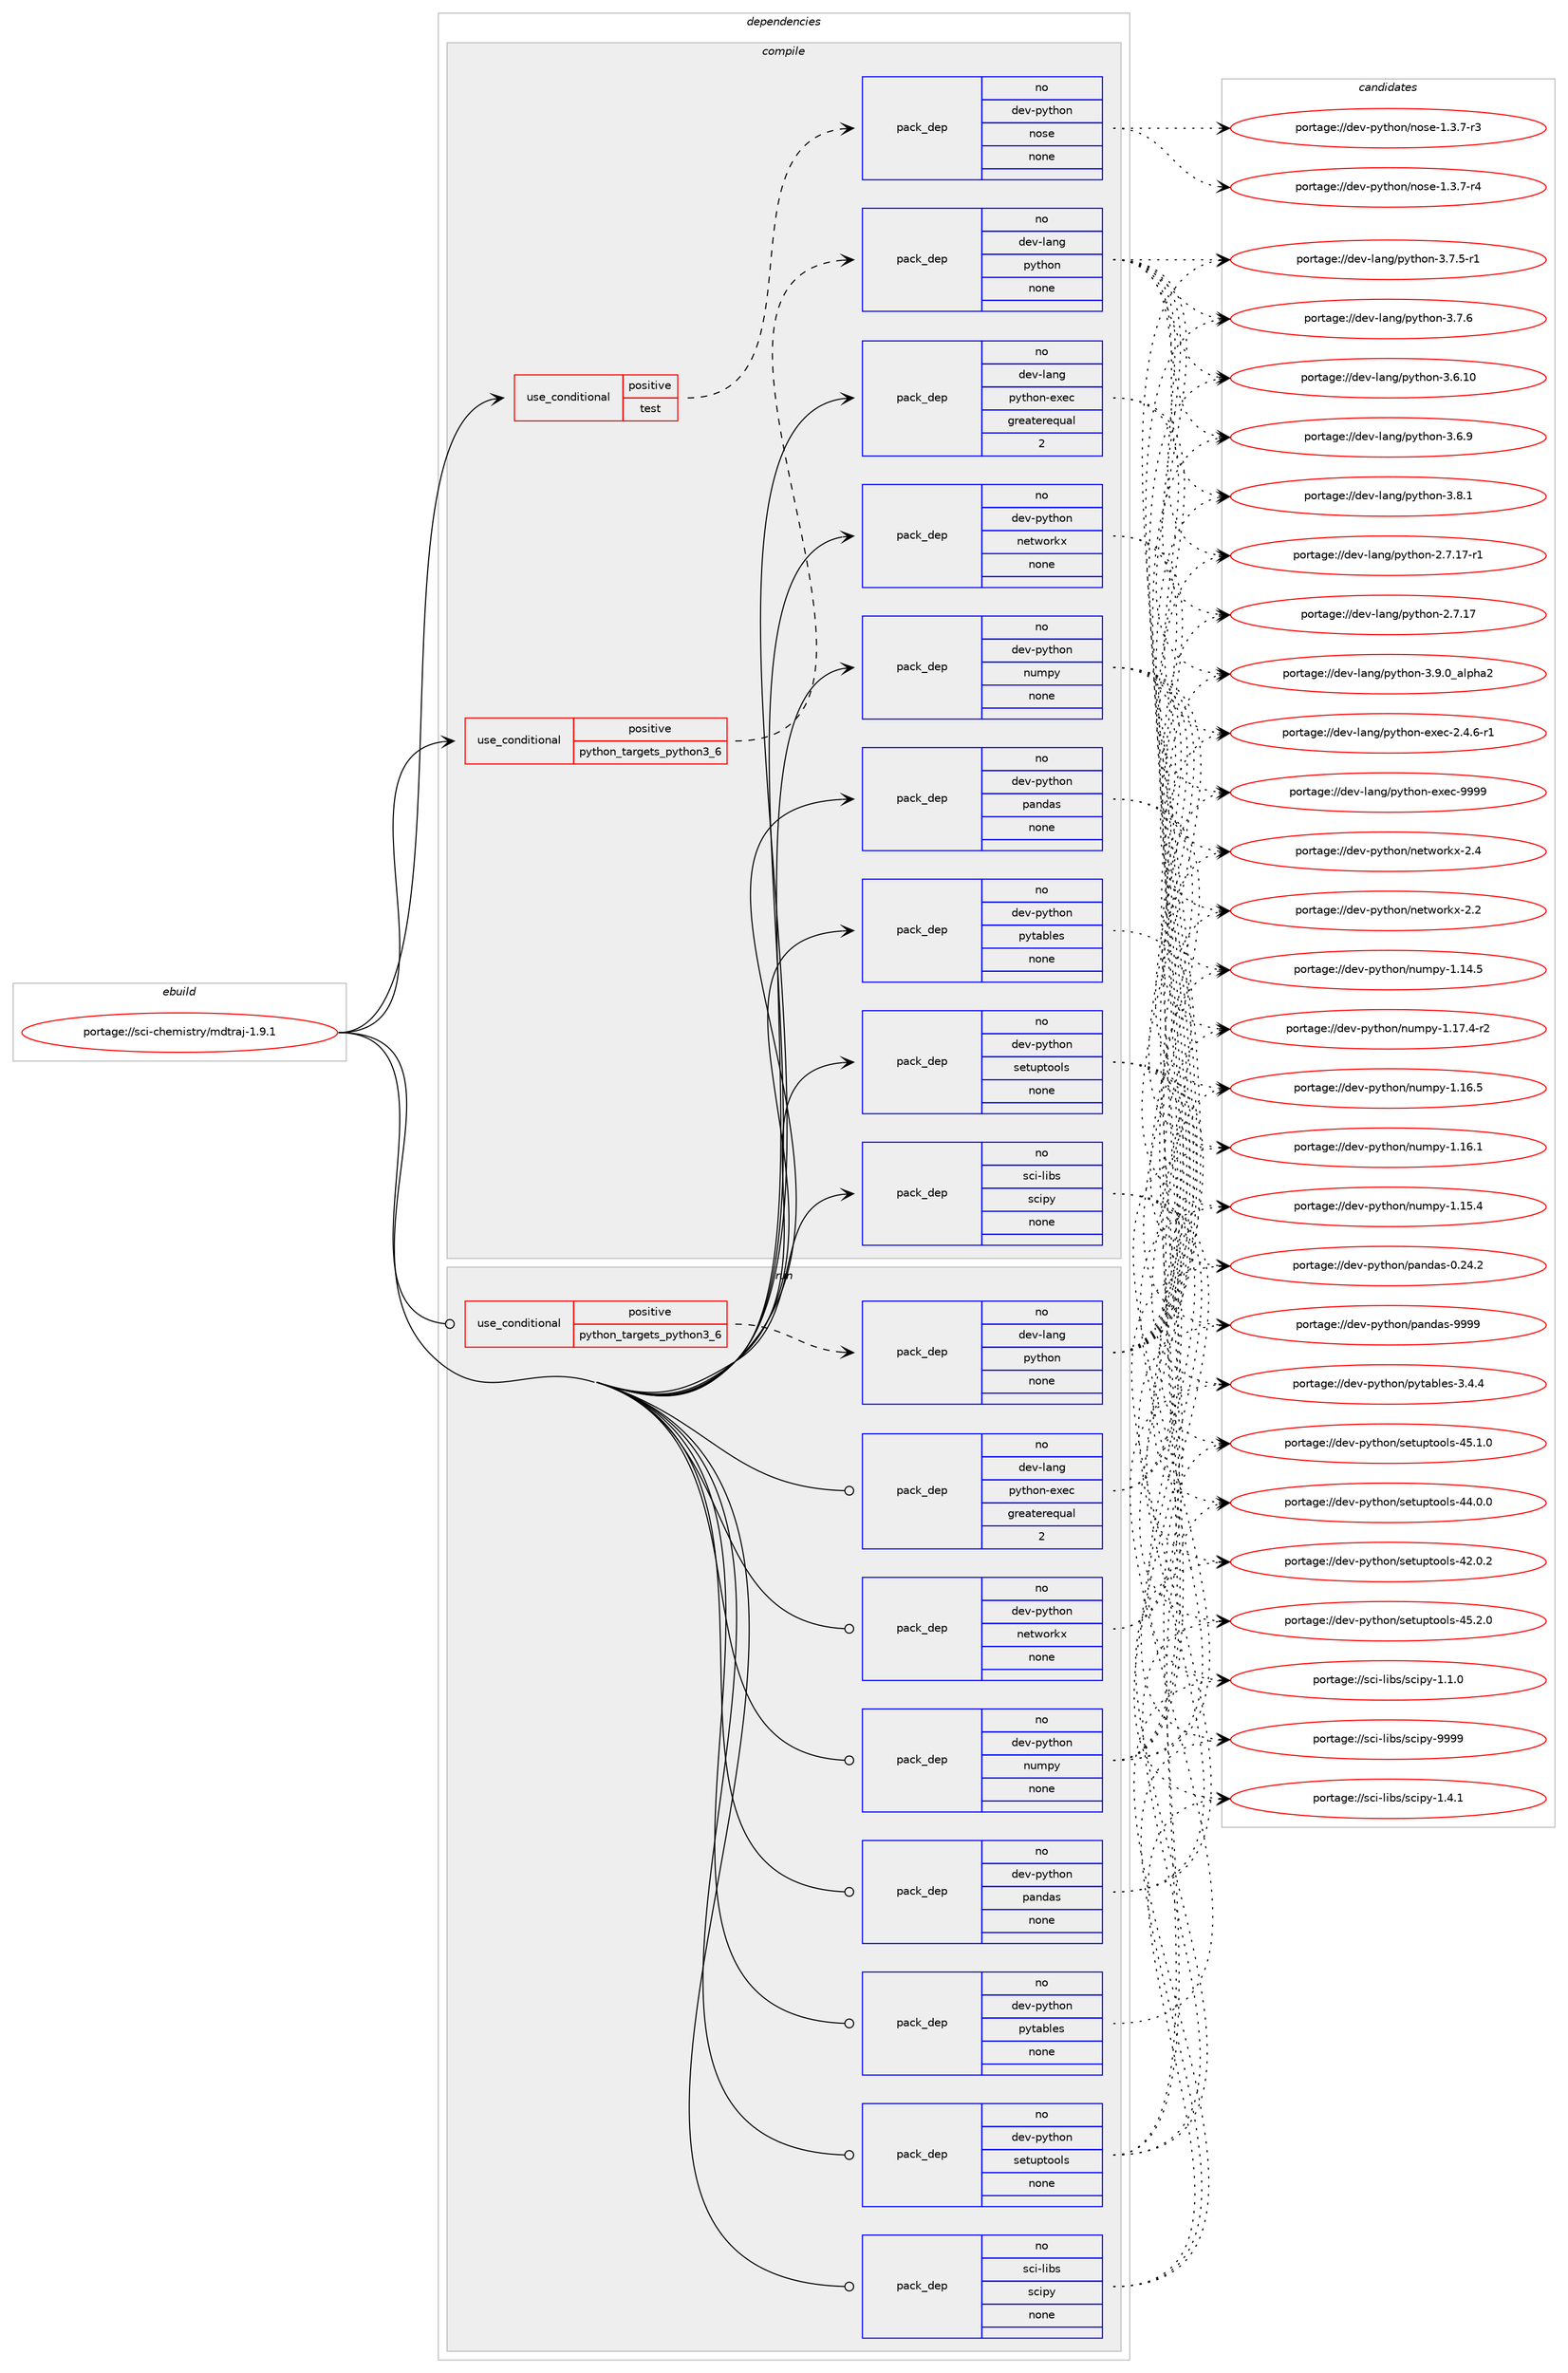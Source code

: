 digraph prolog {

# *************
# Graph options
# *************

newrank=true;
concentrate=true;
compound=true;
graph [rankdir=LR,fontname=Helvetica,fontsize=10,ranksep=1.5];#, ranksep=2.5, nodesep=0.2];
edge  [arrowhead=vee];
node  [fontname=Helvetica,fontsize=10];

# **********
# The ebuild
# **********

subgraph cluster_leftcol {
color=gray;
rank=same;
label=<<i>ebuild</i>>;
id [label="portage://sci-chemistry/mdtraj-1.9.1", color=red, width=4, href="../sci-chemistry/mdtraj-1.9.1.svg"];
}

# ****************
# The dependencies
# ****************

subgraph cluster_midcol {
color=gray;
label=<<i>dependencies</i>>;
subgraph cluster_compile {
fillcolor="#eeeeee";
style=filled;
label=<<i>compile</i>>;
subgraph cond20148 {
dependency99699 [label=<<TABLE BORDER="0" CELLBORDER="1" CELLSPACING="0" CELLPADDING="4"><TR><TD ROWSPAN="3" CELLPADDING="10">use_conditional</TD></TR><TR><TD>positive</TD></TR><TR><TD>python_targets_python3_6</TD></TR></TABLE>>, shape=none, color=red];
subgraph pack77861 {
dependency99700 [label=<<TABLE BORDER="0" CELLBORDER="1" CELLSPACING="0" CELLPADDING="4" WIDTH="220"><TR><TD ROWSPAN="6" CELLPADDING="30">pack_dep</TD></TR><TR><TD WIDTH="110">no</TD></TR><TR><TD>dev-lang</TD></TR><TR><TD>python</TD></TR><TR><TD>none</TD></TR><TR><TD></TD></TR></TABLE>>, shape=none, color=blue];
}
dependency99699:e -> dependency99700:w [weight=20,style="dashed",arrowhead="vee"];
}
id:e -> dependency99699:w [weight=20,style="solid",arrowhead="vee"];
subgraph cond20149 {
dependency99701 [label=<<TABLE BORDER="0" CELLBORDER="1" CELLSPACING="0" CELLPADDING="4"><TR><TD ROWSPAN="3" CELLPADDING="10">use_conditional</TD></TR><TR><TD>positive</TD></TR><TR><TD>test</TD></TR></TABLE>>, shape=none, color=red];
subgraph pack77862 {
dependency99702 [label=<<TABLE BORDER="0" CELLBORDER="1" CELLSPACING="0" CELLPADDING="4" WIDTH="220"><TR><TD ROWSPAN="6" CELLPADDING="30">pack_dep</TD></TR><TR><TD WIDTH="110">no</TD></TR><TR><TD>dev-python</TD></TR><TR><TD>nose</TD></TR><TR><TD>none</TD></TR><TR><TD></TD></TR></TABLE>>, shape=none, color=blue];
}
dependency99701:e -> dependency99702:w [weight=20,style="dashed",arrowhead="vee"];
}
id:e -> dependency99701:w [weight=20,style="solid",arrowhead="vee"];
subgraph pack77863 {
dependency99703 [label=<<TABLE BORDER="0" CELLBORDER="1" CELLSPACING="0" CELLPADDING="4" WIDTH="220"><TR><TD ROWSPAN="6" CELLPADDING="30">pack_dep</TD></TR><TR><TD WIDTH="110">no</TD></TR><TR><TD>dev-lang</TD></TR><TR><TD>python-exec</TD></TR><TR><TD>greaterequal</TD></TR><TR><TD>2</TD></TR></TABLE>>, shape=none, color=blue];
}
id:e -> dependency99703:w [weight=20,style="solid",arrowhead="vee"];
subgraph pack77864 {
dependency99704 [label=<<TABLE BORDER="0" CELLBORDER="1" CELLSPACING="0" CELLPADDING="4" WIDTH="220"><TR><TD ROWSPAN="6" CELLPADDING="30">pack_dep</TD></TR><TR><TD WIDTH="110">no</TD></TR><TR><TD>dev-python</TD></TR><TR><TD>networkx</TD></TR><TR><TD>none</TD></TR><TR><TD></TD></TR></TABLE>>, shape=none, color=blue];
}
id:e -> dependency99704:w [weight=20,style="solid",arrowhead="vee"];
subgraph pack77865 {
dependency99705 [label=<<TABLE BORDER="0" CELLBORDER="1" CELLSPACING="0" CELLPADDING="4" WIDTH="220"><TR><TD ROWSPAN="6" CELLPADDING="30">pack_dep</TD></TR><TR><TD WIDTH="110">no</TD></TR><TR><TD>dev-python</TD></TR><TR><TD>numpy</TD></TR><TR><TD>none</TD></TR><TR><TD></TD></TR></TABLE>>, shape=none, color=blue];
}
id:e -> dependency99705:w [weight=20,style="solid",arrowhead="vee"];
subgraph pack77866 {
dependency99706 [label=<<TABLE BORDER="0" CELLBORDER="1" CELLSPACING="0" CELLPADDING="4" WIDTH="220"><TR><TD ROWSPAN="6" CELLPADDING="30">pack_dep</TD></TR><TR><TD WIDTH="110">no</TD></TR><TR><TD>dev-python</TD></TR><TR><TD>pandas</TD></TR><TR><TD>none</TD></TR><TR><TD></TD></TR></TABLE>>, shape=none, color=blue];
}
id:e -> dependency99706:w [weight=20,style="solid",arrowhead="vee"];
subgraph pack77867 {
dependency99707 [label=<<TABLE BORDER="0" CELLBORDER="1" CELLSPACING="0" CELLPADDING="4" WIDTH="220"><TR><TD ROWSPAN="6" CELLPADDING="30">pack_dep</TD></TR><TR><TD WIDTH="110">no</TD></TR><TR><TD>dev-python</TD></TR><TR><TD>pytables</TD></TR><TR><TD>none</TD></TR><TR><TD></TD></TR></TABLE>>, shape=none, color=blue];
}
id:e -> dependency99707:w [weight=20,style="solid",arrowhead="vee"];
subgraph pack77868 {
dependency99708 [label=<<TABLE BORDER="0" CELLBORDER="1" CELLSPACING="0" CELLPADDING="4" WIDTH="220"><TR><TD ROWSPAN="6" CELLPADDING="30">pack_dep</TD></TR><TR><TD WIDTH="110">no</TD></TR><TR><TD>dev-python</TD></TR><TR><TD>setuptools</TD></TR><TR><TD>none</TD></TR><TR><TD></TD></TR></TABLE>>, shape=none, color=blue];
}
id:e -> dependency99708:w [weight=20,style="solid",arrowhead="vee"];
subgraph pack77869 {
dependency99709 [label=<<TABLE BORDER="0" CELLBORDER="1" CELLSPACING="0" CELLPADDING="4" WIDTH="220"><TR><TD ROWSPAN="6" CELLPADDING="30">pack_dep</TD></TR><TR><TD WIDTH="110">no</TD></TR><TR><TD>sci-libs</TD></TR><TR><TD>scipy</TD></TR><TR><TD>none</TD></TR><TR><TD></TD></TR></TABLE>>, shape=none, color=blue];
}
id:e -> dependency99709:w [weight=20,style="solid",arrowhead="vee"];
}
subgraph cluster_compileandrun {
fillcolor="#eeeeee";
style=filled;
label=<<i>compile and run</i>>;
}
subgraph cluster_run {
fillcolor="#eeeeee";
style=filled;
label=<<i>run</i>>;
subgraph cond20150 {
dependency99710 [label=<<TABLE BORDER="0" CELLBORDER="1" CELLSPACING="0" CELLPADDING="4"><TR><TD ROWSPAN="3" CELLPADDING="10">use_conditional</TD></TR><TR><TD>positive</TD></TR><TR><TD>python_targets_python3_6</TD></TR></TABLE>>, shape=none, color=red];
subgraph pack77870 {
dependency99711 [label=<<TABLE BORDER="0" CELLBORDER="1" CELLSPACING="0" CELLPADDING="4" WIDTH="220"><TR><TD ROWSPAN="6" CELLPADDING="30">pack_dep</TD></TR><TR><TD WIDTH="110">no</TD></TR><TR><TD>dev-lang</TD></TR><TR><TD>python</TD></TR><TR><TD>none</TD></TR><TR><TD></TD></TR></TABLE>>, shape=none, color=blue];
}
dependency99710:e -> dependency99711:w [weight=20,style="dashed",arrowhead="vee"];
}
id:e -> dependency99710:w [weight=20,style="solid",arrowhead="odot"];
subgraph pack77871 {
dependency99712 [label=<<TABLE BORDER="0" CELLBORDER="1" CELLSPACING="0" CELLPADDING="4" WIDTH="220"><TR><TD ROWSPAN="6" CELLPADDING="30">pack_dep</TD></TR><TR><TD WIDTH="110">no</TD></TR><TR><TD>dev-lang</TD></TR><TR><TD>python-exec</TD></TR><TR><TD>greaterequal</TD></TR><TR><TD>2</TD></TR></TABLE>>, shape=none, color=blue];
}
id:e -> dependency99712:w [weight=20,style="solid",arrowhead="odot"];
subgraph pack77872 {
dependency99713 [label=<<TABLE BORDER="0" CELLBORDER="1" CELLSPACING="0" CELLPADDING="4" WIDTH="220"><TR><TD ROWSPAN="6" CELLPADDING="30">pack_dep</TD></TR><TR><TD WIDTH="110">no</TD></TR><TR><TD>dev-python</TD></TR><TR><TD>networkx</TD></TR><TR><TD>none</TD></TR><TR><TD></TD></TR></TABLE>>, shape=none, color=blue];
}
id:e -> dependency99713:w [weight=20,style="solid",arrowhead="odot"];
subgraph pack77873 {
dependency99714 [label=<<TABLE BORDER="0" CELLBORDER="1" CELLSPACING="0" CELLPADDING="4" WIDTH="220"><TR><TD ROWSPAN="6" CELLPADDING="30">pack_dep</TD></TR><TR><TD WIDTH="110">no</TD></TR><TR><TD>dev-python</TD></TR><TR><TD>numpy</TD></TR><TR><TD>none</TD></TR><TR><TD></TD></TR></TABLE>>, shape=none, color=blue];
}
id:e -> dependency99714:w [weight=20,style="solid",arrowhead="odot"];
subgraph pack77874 {
dependency99715 [label=<<TABLE BORDER="0" CELLBORDER="1" CELLSPACING="0" CELLPADDING="4" WIDTH="220"><TR><TD ROWSPAN="6" CELLPADDING="30">pack_dep</TD></TR><TR><TD WIDTH="110">no</TD></TR><TR><TD>dev-python</TD></TR><TR><TD>pandas</TD></TR><TR><TD>none</TD></TR><TR><TD></TD></TR></TABLE>>, shape=none, color=blue];
}
id:e -> dependency99715:w [weight=20,style="solid",arrowhead="odot"];
subgraph pack77875 {
dependency99716 [label=<<TABLE BORDER="0" CELLBORDER="1" CELLSPACING="0" CELLPADDING="4" WIDTH="220"><TR><TD ROWSPAN="6" CELLPADDING="30">pack_dep</TD></TR><TR><TD WIDTH="110">no</TD></TR><TR><TD>dev-python</TD></TR><TR><TD>pytables</TD></TR><TR><TD>none</TD></TR><TR><TD></TD></TR></TABLE>>, shape=none, color=blue];
}
id:e -> dependency99716:w [weight=20,style="solid",arrowhead="odot"];
subgraph pack77876 {
dependency99717 [label=<<TABLE BORDER="0" CELLBORDER="1" CELLSPACING="0" CELLPADDING="4" WIDTH="220"><TR><TD ROWSPAN="6" CELLPADDING="30">pack_dep</TD></TR><TR><TD WIDTH="110">no</TD></TR><TR><TD>dev-python</TD></TR><TR><TD>setuptools</TD></TR><TR><TD>none</TD></TR><TR><TD></TD></TR></TABLE>>, shape=none, color=blue];
}
id:e -> dependency99717:w [weight=20,style="solid",arrowhead="odot"];
subgraph pack77877 {
dependency99718 [label=<<TABLE BORDER="0" CELLBORDER="1" CELLSPACING="0" CELLPADDING="4" WIDTH="220"><TR><TD ROWSPAN="6" CELLPADDING="30">pack_dep</TD></TR><TR><TD WIDTH="110">no</TD></TR><TR><TD>sci-libs</TD></TR><TR><TD>scipy</TD></TR><TR><TD>none</TD></TR><TR><TD></TD></TR></TABLE>>, shape=none, color=blue];
}
id:e -> dependency99718:w [weight=20,style="solid",arrowhead="odot"];
}
}

# **************
# The candidates
# **************

subgraph cluster_choices {
rank=same;
color=gray;
label=<<i>candidates</i>>;

subgraph choice77861 {
color=black;
nodesep=1;
choice10010111845108971101034711212111610411111045514657464895971081121049750 [label="portage://dev-lang/python-3.9.0_alpha2", color=red, width=4,href="../dev-lang/python-3.9.0_alpha2.svg"];
choice100101118451089711010347112121116104111110455146564649 [label="portage://dev-lang/python-3.8.1", color=red, width=4,href="../dev-lang/python-3.8.1.svg"];
choice100101118451089711010347112121116104111110455146554654 [label="portage://dev-lang/python-3.7.6", color=red, width=4,href="../dev-lang/python-3.7.6.svg"];
choice1001011184510897110103471121211161041111104551465546534511449 [label="portage://dev-lang/python-3.7.5-r1", color=red, width=4,href="../dev-lang/python-3.7.5-r1.svg"];
choice100101118451089711010347112121116104111110455146544657 [label="portage://dev-lang/python-3.6.9", color=red, width=4,href="../dev-lang/python-3.6.9.svg"];
choice10010111845108971101034711212111610411111045514654464948 [label="portage://dev-lang/python-3.6.10", color=red, width=4,href="../dev-lang/python-3.6.10.svg"];
choice100101118451089711010347112121116104111110455046554649554511449 [label="portage://dev-lang/python-2.7.17-r1", color=red, width=4,href="../dev-lang/python-2.7.17-r1.svg"];
choice10010111845108971101034711212111610411111045504655464955 [label="portage://dev-lang/python-2.7.17", color=red, width=4,href="../dev-lang/python-2.7.17.svg"];
dependency99700:e -> choice10010111845108971101034711212111610411111045514657464895971081121049750:w [style=dotted,weight="100"];
dependency99700:e -> choice100101118451089711010347112121116104111110455146564649:w [style=dotted,weight="100"];
dependency99700:e -> choice100101118451089711010347112121116104111110455146554654:w [style=dotted,weight="100"];
dependency99700:e -> choice1001011184510897110103471121211161041111104551465546534511449:w [style=dotted,weight="100"];
dependency99700:e -> choice100101118451089711010347112121116104111110455146544657:w [style=dotted,weight="100"];
dependency99700:e -> choice10010111845108971101034711212111610411111045514654464948:w [style=dotted,weight="100"];
dependency99700:e -> choice100101118451089711010347112121116104111110455046554649554511449:w [style=dotted,weight="100"];
dependency99700:e -> choice10010111845108971101034711212111610411111045504655464955:w [style=dotted,weight="100"];
}
subgraph choice77862 {
color=black;
nodesep=1;
choice10010111845112121116104111110471101111151014549465146554511452 [label="portage://dev-python/nose-1.3.7-r4", color=red, width=4,href="../dev-python/nose-1.3.7-r4.svg"];
choice10010111845112121116104111110471101111151014549465146554511451 [label="portage://dev-python/nose-1.3.7-r3", color=red, width=4,href="../dev-python/nose-1.3.7-r3.svg"];
dependency99702:e -> choice10010111845112121116104111110471101111151014549465146554511452:w [style=dotted,weight="100"];
dependency99702:e -> choice10010111845112121116104111110471101111151014549465146554511451:w [style=dotted,weight="100"];
}
subgraph choice77863 {
color=black;
nodesep=1;
choice10010111845108971101034711212111610411111045101120101994557575757 [label="portage://dev-lang/python-exec-9999", color=red, width=4,href="../dev-lang/python-exec-9999.svg"];
choice10010111845108971101034711212111610411111045101120101994550465246544511449 [label="portage://dev-lang/python-exec-2.4.6-r1", color=red, width=4,href="../dev-lang/python-exec-2.4.6-r1.svg"];
dependency99703:e -> choice10010111845108971101034711212111610411111045101120101994557575757:w [style=dotted,weight="100"];
dependency99703:e -> choice10010111845108971101034711212111610411111045101120101994550465246544511449:w [style=dotted,weight="100"];
}
subgraph choice77864 {
color=black;
nodesep=1;
choice100101118451121211161041111104711010111611911111410712045504652 [label="portage://dev-python/networkx-2.4", color=red, width=4,href="../dev-python/networkx-2.4.svg"];
choice100101118451121211161041111104711010111611911111410712045504650 [label="portage://dev-python/networkx-2.2", color=red, width=4,href="../dev-python/networkx-2.2.svg"];
dependency99704:e -> choice100101118451121211161041111104711010111611911111410712045504652:w [style=dotted,weight="100"];
dependency99704:e -> choice100101118451121211161041111104711010111611911111410712045504650:w [style=dotted,weight="100"];
}
subgraph choice77865 {
color=black;
nodesep=1;
choice1001011184511212111610411111047110117109112121454946495546524511450 [label="portage://dev-python/numpy-1.17.4-r2", color=red, width=4,href="../dev-python/numpy-1.17.4-r2.svg"];
choice100101118451121211161041111104711011710911212145494649544653 [label="portage://dev-python/numpy-1.16.5", color=red, width=4,href="../dev-python/numpy-1.16.5.svg"];
choice100101118451121211161041111104711011710911212145494649544649 [label="portage://dev-python/numpy-1.16.1", color=red, width=4,href="../dev-python/numpy-1.16.1.svg"];
choice100101118451121211161041111104711011710911212145494649534652 [label="portage://dev-python/numpy-1.15.4", color=red, width=4,href="../dev-python/numpy-1.15.4.svg"];
choice100101118451121211161041111104711011710911212145494649524653 [label="portage://dev-python/numpy-1.14.5", color=red, width=4,href="../dev-python/numpy-1.14.5.svg"];
dependency99705:e -> choice1001011184511212111610411111047110117109112121454946495546524511450:w [style=dotted,weight="100"];
dependency99705:e -> choice100101118451121211161041111104711011710911212145494649544653:w [style=dotted,weight="100"];
dependency99705:e -> choice100101118451121211161041111104711011710911212145494649544649:w [style=dotted,weight="100"];
dependency99705:e -> choice100101118451121211161041111104711011710911212145494649534652:w [style=dotted,weight="100"];
dependency99705:e -> choice100101118451121211161041111104711011710911212145494649524653:w [style=dotted,weight="100"];
}
subgraph choice77866 {
color=black;
nodesep=1;
choice100101118451121211161041111104711297110100971154557575757 [label="portage://dev-python/pandas-9999", color=red, width=4,href="../dev-python/pandas-9999.svg"];
choice1001011184511212111610411111047112971101009711545484650524650 [label="portage://dev-python/pandas-0.24.2", color=red, width=4,href="../dev-python/pandas-0.24.2.svg"];
dependency99706:e -> choice100101118451121211161041111104711297110100971154557575757:w [style=dotted,weight="100"];
dependency99706:e -> choice1001011184511212111610411111047112971101009711545484650524650:w [style=dotted,weight="100"];
}
subgraph choice77867 {
color=black;
nodesep=1;
choice10010111845112121116104111110471121211169798108101115455146524652 [label="portage://dev-python/pytables-3.4.4", color=red, width=4,href="../dev-python/pytables-3.4.4.svg"];
dependency99707:e -> choice10010111845112121116104111110471121211169798108101115455146524652:w [style=dotted,weight="100"];
}
subgraph choice77868 {
color=black;
nodesep=1;
choice100101118451121211161041111104711510111611711211611111110811545525346504648 [label="portage://dev-python/setuptools-45.2.0", color=red, width=4,href="../dev-python/setuptools-45.2.0.svg"];
choice100101118451121211161041111104711510111611711211611111110811545525346494648 [label="portage://dev-python/setuptools-45.1.0", color=red, width=4,href="../dev-python/setuptools-45.1.0.svg"];
choice100101118451121211161041111104711510111611711211611111110811545525246484648 [label="portage://dev-python/setuptools-44.0.0", color=red, width=4,href="../dev-python/setuptools-44.0.0.svg"];
choice100101118451121211161041111104711510111611711211611111110811545525046484650 [label="portage://dev-python/setuptools-42.0.2", color=red, width=4,href="../dev-python/setuptools-42.0.2.svg"];
dependency99708:e -> choice100101118451121211161041111104711510111611711211611111110811545525346504648:w [style=dotted,weight="100"];
dependency99708:e -> choice100101118451121211161041111104711510111611711211611111110811545525346494648:w [style=dotted,weight="100"];
dependency99708:e -> choice100101118451121211161041111104711510111611711211611111110811545525246484648:w [style=dotted,weight="100"];
dependency99708:e -> choice100101118451121211161041111104711510111611711211611111110811545525046484650:w [style=dotted,weight="100"];
}
subgraph choice77869 {
color=black;
nodesep=1;
choice11599105451081059811547115991051121214557575757 [label="portage://sci-libs/scipy-9999", color=red, width=4,href="../sci-libs/scipy-9999.svg"];
choice1159910545108105981154711599105112121454946524649 [label="portage://sci-libs/scipy-1.4.1", color=red, width=4,href="../sci-libs/scipy-1.4.1.svg"];
choice1159910545108105981154711599105112121454946494648 [label="portage://sci-libs/scipy-1.1.0", color=red, width=4,href="../sci-libs/scipy-1.1.0.svg"];
dependency99709:e -> choice11599105451081059811547115991051121214557575757:w [style=dotted,weight="100"];
dependency99709:e -> choice1159910545108105981154711599105112121454946524649:w [style=dotted,weight="100"];
dependency99709:e -> choice1159910545108105981154711599105112121454946494648:w [style=dotted,weight="100"];
}
subgraph choice77870 {
color=black;
nodesep=1;
choice10010111845108971101034711212111610411111045514657464895971081121049750 [label="portage://dev-lang/python-3.9.0_alpha2", color=red, width=4,href="../dev-lang/python-3.9.0_alpha2.svg"];
choice100101118451089711010347112121116104111110455146564649 [label="portage://dev-lang/python-3.8.1", color=red, width=4,href="../dev-lang/python-3.8.1.svg"];
choice100101118451089711010347112121116104111110455146554654 [label="portage://dev-lang/python-3.7.6", color=red, width=4,href="../dev-lang/python-3.7.6.svg"];
choice1001011184510897110103471121211161041111104551465546534511449 [label="portage://dev-lang/python-3.7.5-r1", color=red, width=4,href="../dev-lang/python-3.7.5-r1.svg"];
choice100101118451089711010347112121116104111110455146544657 [label="portage://dev-lang/python-3.6.9", color=red, width=4,href="../dev-lang/python-3.6.9.svg"];
choice10010111845108971101034711212111610411111045514654464948 [label="portage://dev-lang/python-3.6.10", color=red, width=4,href="../dev-lang/python-3.6.10.svg"];
choice100101118451089711010347112121116104111110455046554649554511449 [label="portage://dev-lang/python-2.7.17-r1", color=red, width=4,href="../dev-lang/python-2.7.17-r1.svg"];
choice10010111845108971101034711212111610411111045504655464955 [label="portage://dev-lang/python-2.7.17", color=red, width=4,href="../dev-lang/python-2.7.17.svg"];
dependency99711:e -> choice10010111845108971101034711212111610411111045514657464895971081121049750:w [style=dotted,weight="100"];
dependency99711:e -> choice100101118451089711010347112121116104111110455146564649:w [style=dotted,weight="100"];
dependency99711:e -> choice100101118451089711010347112121116104111110455146554654:w [style=dotted,weight="100"];
dependency99711:e -> choice1001011184510897110103471121211161041111104551465546534511449:w [style=dotted,weight="100"];
dependency99711:e -> choice100101118451089711010347112121116104111110455146544657:w [style=dotted,weight="100"];
dependency99711:e -> choice10010111845108971101034711212111610411111045514654464948:w [style=dotted,weight="100"];
dependency99711:e -> choice100101118451089711010347112121116104111110455046554649554511449:w [style=dotted,weight="100"];
dependency99711:e -> choice10010111845108971101034711212111610411111045504655464955:w [style=dotted,weight="100"];
}
subgraph choice77871 {
color=black;
nodesep=1;
choice10010111845108971101034711212111610411111045101120101994557575757 [label="portage://dev-lang/python-exec-9999", color=red, width=4,href="../dev-lang/python-exec-9999.svg"];
choice10010111845108971101034711212111610411111045101120101994550465246544511449 [label="portage://dev-lang/python-exec-2.4.6-r1", color=red, width=4,href="../dev-lang/python-exec-2.4.6-r1.svg"];
dependency99712:e -> choice10010111845108971101034711212111610411111045101120101994557575757:w [style=dotted,weight="100"];
dependency99712:e -> choice10010111845108971101034711212111610411111045101120101994550465246544511449:w [style=dotted,weight="100"];
}
subgraph choice77872 {
color=black;
nodesep=1;
choice100101118451121211161041111104711010111611911111410712045504652 [label="portage://dev-python/networkx-2.4", color=red, width=4,href="../dev-python/networkx-2.4.svg"];
choice100101118451121211161041111104711010111611911111410712045504650 [label="portage://dev-python/networkx-2.2", color=red, width=4,href="../dev-python/networkx-2.2.svg"];
dependency99713:e -> choice100101118451121211161041111104711010111611911111410712045504652:w [style=dotted,weight="100"];
dependency99713:e -> choice100101118451121211161041111104711010111611911111410712045504650:w [style=dotted,weight="100"];
}
subgraph choice77873 {
color=black;
nodesep=1;
choice1001011184511212111610411111047110117109112121454946495546524511450 [label="portage://dev-python/numpy-1.17.4-r2", color=red, width=4,href="../dev-python/numpy-1.17.4-r2.svg"];
choice100101118451121211161041111104711011710911212145494649544653 [label="portage://dev-python/numpy-1.16.5", color=red, width=4,href="../dev-python/numpy-1.16.5.svg"];
choice100101118451121211161041111104711011710911212145494649544649 [label="portage://dev-python/numpy-1.16.1", color=red, width=4,href="../dev-python/numpy-1.16.1.svg"];
choice100101118451121211161041111104711011710911212145494649534652 [label="portage://dev-python/numpy-1.15.4", color=red, width=4,href="../dev-python/numpy-1.15.4.svg"];
choice100101118451121211161041111104711011710911212145494649524653 [label="portage://dev-python/numpy-1.14.5", color=red, width=4,href="../dev-python/numpy-1.14.5.svg"];
dependency99714:e -> choice1001011184511212111610411111047110117109112121454946495546524511450:w [style=dotted,weight="100"];
dependency99714:e -> choice100101118451121211161041111104711011710911212145494649544653:w [style=dotted,weight="100"];
dependency99714:e -> choice100101118451121211161041111104711011710911212145494649544649:w [style=dotted,weight="100"];
dependency99714:e -> choice100101118451121211161041111104711011710911212145494649534652:w [style=dotted,weight="100"];
dependency99714:e -> choice100101118451121211161041111104711011710911212145494649524653:w [style=dotted,weight="100"];
}
subgraph choice77874 {
color=black;
nodesep=1;
choice100101118451121211161041111104711297110100971154557575757 [label="portage://dev-python/pandas-9999", color=red, width=4,href="../dev-python/pandas-9999.svg"];
choice1001011184511212111610411111047112971101009711545484650524650 [label="portage://dev-python/pandas-0.24.2", color=red, width=4,href="../dev-python/pandas-0.24.2.svg"];
dependency99715:e -> choice100101118451121211161041111104711297110100971154557575757:w [style=dotted,weight="100"];
dependency99715:e -> choice1001011184511212111610411111047112971101009711545484650524650:w [style=dotted,weight="100"];
}
subgraph choice77875 {
color=black;
nodesep=1;
choice10010111845112121116104111110471121211169798108101115455146524652 [label="portage://dev-python/pytables-3.4.4", color=red, width=4,href="../dev-python/pytables-3.4.4.svg"];
dependency99716:e -> choice10010111845112121116104111110471121211169798108101115455146524652:w [style=dotted,weight="100"];
}
subgraph choice77876 {
color=black;
nodesep=1;
choice100101118451121211161041111104711510111611711211611111110811545525346504648 [label="portage://dev-python/setuptools-45.2.0", color=red, width=4,href="../dev-python/setuptools-45.2.0.svg"];
choice100101118451121211161041111104711510111611711211611111110811545525346494648 [label="portage://dev-python/setuptools-45.1.0", color=red, width=4,href="../dev-python/setuptools-45.1.0.svg"];
choice100101118451121211161041111104711510111611711211611111110811545525246484648 [label="portage://dev-python/setuptools-44.0.0", color=red, width=4,href="../dev-python/setuptools-44.0.0.svg"];
choice100101118451121211161041111104711510111611711211611111110811545525046484650 [label="portage://dev-python/setuptools-42.0.2", color=red, width=4,href="../dev-python/setuptools-42.0.2.svg"];
dependency99717:e -> choice100101118451121211161041111104711510111611711211611111110811545525346504648:w [style=dotted,weight="100"];
dependency99717:e -> choice100101118451121211161041111104711510111611711211611111110811545525346494648:w [style=dotted,weight="100"];
dependency99717:e -> choice100101118451121211161041111104711510111611711211611111110811545525246484648:w [style=dotted,weight="100"];
dependency99717:e -> choice100101118451121211161041111104711510111611711211611111110811545525046484650:w [style=dotted,weight="100"];
}
subgraph choice77877 {
color=black;
nodesep=1;
choice11599105451081059811547115991051121214557575757 [label="portage://sci-libs/scipy-9999", color=red, width=4,href="../sci-libs/scipy-9999.svg"];
choice1159910545108105981154711599105112121454946524649 [label="portage://sci-libs/scipy-1.4.1", color=red, width=4,href="../sci-libs/scipy-1.4.1.svg"];
choice1159910545108105981154711599105112121454946494648 [label="portage://sci-libs/scipy-1.1.0", color=red, width=4,href="../sci-libs/scipy-1.1.0.svg"];
dependency99718:e -> choice11599105451081059811547115991051121214557575757:w [style=dotted,weight="100"];
dependency99718:e -> choice1159910545108105981154711599105112121454946524649:w [style=dotted,weight="100"];
dependency99718:e -> choice1159910545108105981154711599105112121454946494648:w [style=dotted,weight="100"];
}
}

}
